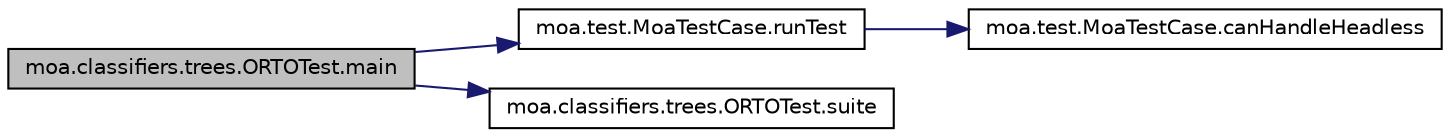 digraph G
{
  edge [fontname="Helvetica",fontsize="10",labelfontname="Helvetica",labelfontsize="10"];
  node [fontname="Helvetica",fontsize="10",shape=record];
  rankdir=LR;
  Node1 [label="moa.classifiers.trees.ORTOTest.main",height=0.2,width=0.4,color="black", fillcolor="grey75", style="filled" fontcolor="black"];
  Node1 -> Node2 [color="midnightblue",fontsize="10",style="solid",fontname="Helvetica"];
  Node2 [label="moa.test.MoaTestCase.runTest",height=0.2,width=0.4,color="black", fillcolor="white", style="filled",URL="$classmoa_1_1test_1_1MoaTestCase.html#a4c31a77a84e2e63c9237ca76f3a5ec7f",tooltip="Override to run the test and assert its state."];
  Node2 -> Node3 [color="midnightblue",fontsize="10",style="solid",fontname="Helvetica"];
  Node3 [label="moa.test.MoaTestCase.canHandleHeadless",height=0.2,width=0.4,color="black", fillcolor="white", style="filled",URL="$classmoa_1_1test_1_1MoaTestCase.html#a9243c5aff3dbbd981f966fd8f2c8157e",tooltip="Returns whether the test can be executed in a headless environment."];
  Node1 -> Node4 [color="midnightblue",fontsize="10",style="solid",fontname="Helvetica"];
  Node4 [label="moa.classifiers.trees.ORTOTest.suite",height=0.2,width=0.4,color="black", fillcolor="white", style="filled",URL="$classmoa_1_1classifiers_1_1trees_1_1ORTOTest.html#a55ec109b705bc360caa99150640642d7",tooltip="Returns a test suite."];
}
